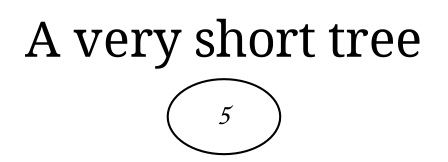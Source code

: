 // Binary Search Tree Visualization
digraph {
	graph [fontname=serif fontsize=24 label="A very short tree" labelloc=t]
	node [fontname="Comic Sans MS"]
	5
}
